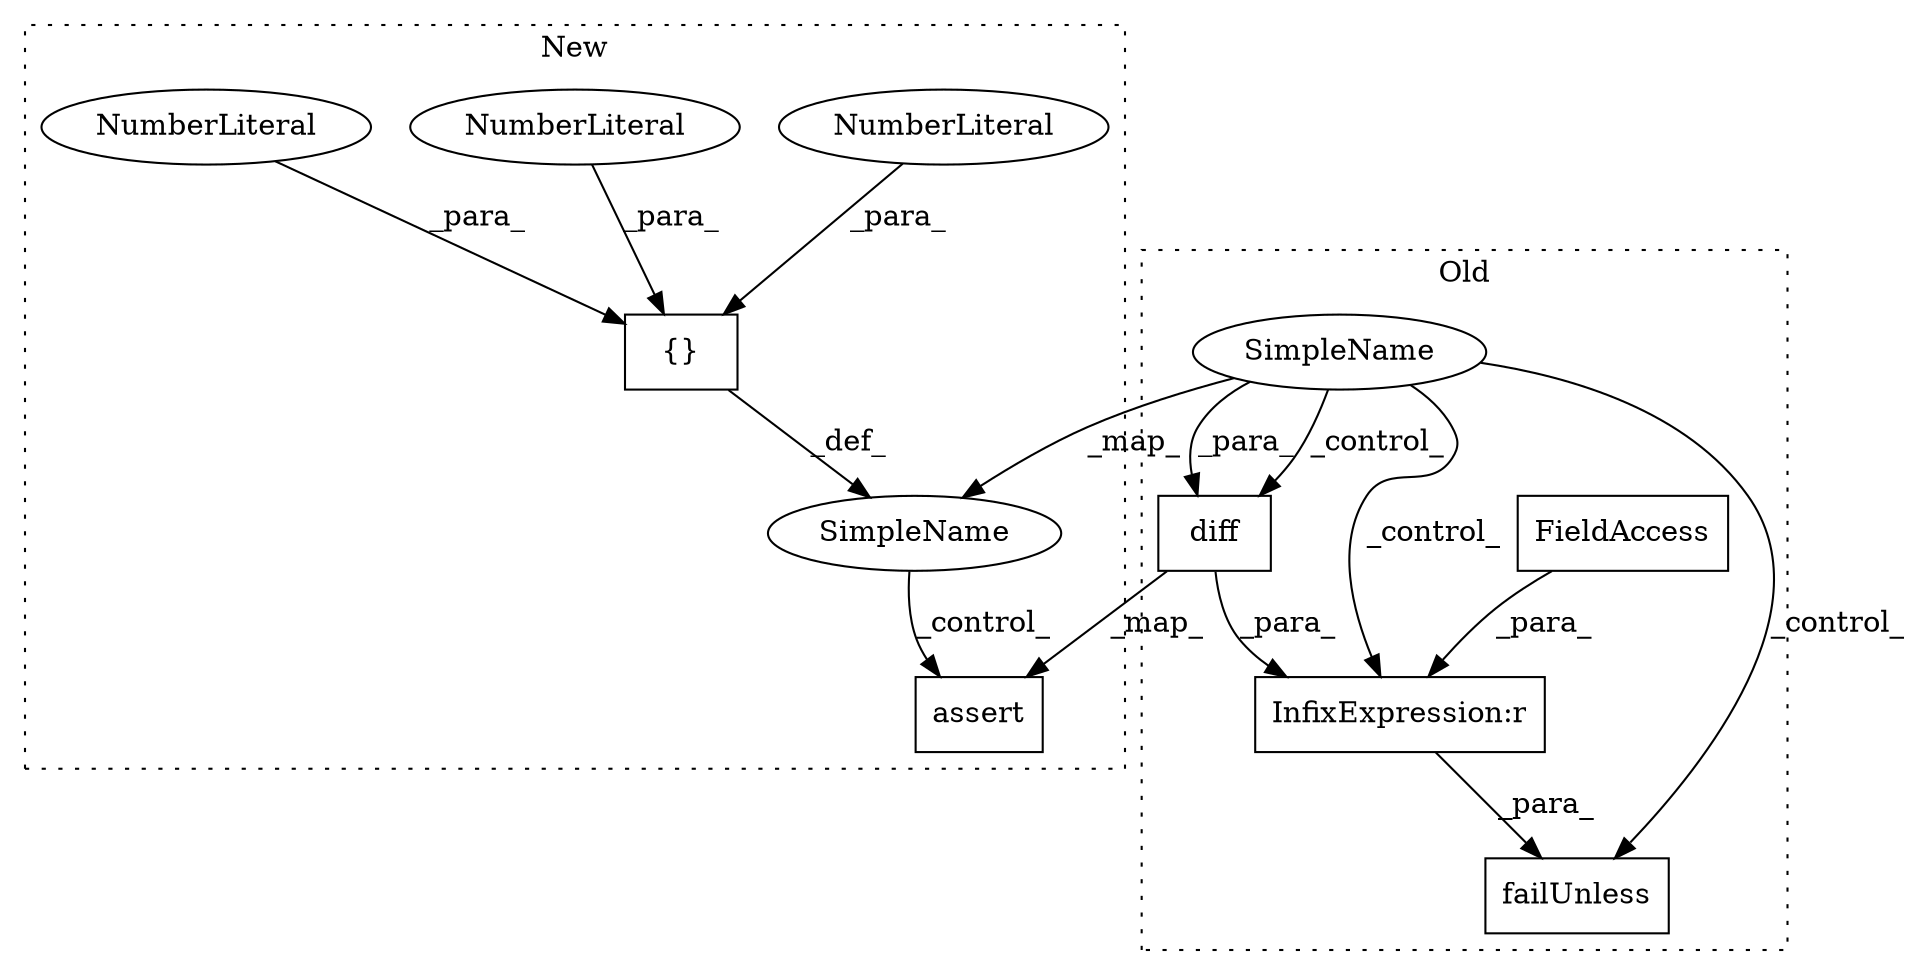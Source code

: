 digraph G {
subgraph cluster0 {
1 [label="diff" a="32" s="52859,52881" l="5,1" shape="box"];
5 [label="InfixExpression:r" a="27" s="52882" l="3" shape="box"];
6 [label="FieldAccess" a="22" s="52885" l="3" shape="box"];
7 [label="SimpleName" a="42" s="52739" l="10" shape="ellipse"];
9 [label="failUnless" a="32" s="52848,52888" l="11,1" shape="box"];
label = "Old";
style="dotted";
}
subgraph cluster1 {
2 [label="assert" a="32" s="52874,52910" l="19,1" shape="box"];
3 [label="{}" a="4" s="52636,52642" l="1,1" shape="box"];
4 [label="NumberLiteral" a="34" s="52637" l="1" shape="ellipse"];
8 [label="SimpleName" a="42" s="52770" l="10" shape="ellipse"];
10 [label="NumberLiteral" a="34" s="52639" l="1" shape="ellipse"];
11 [label="NumberLiteral" a="34" s="52641" l="1" shape="ellipse"];
label = "New";
style="dotted";
}
1 -> 5 [label="_para_"];
1 -> 2 [label="_map_"];
3 -> 8 [label="_def_"];
4 -> 3 [label="_para_"];
5 -> 9 [label="_para_"];
6 -> 5 [label="_para_"];
7 -> 5 [label="_control_"];
7 -> 1 [label="_para_"];
7 -> 8 [label="_map_"];
7 -> 1 [label="_control_"];
7 -> 9 [label="_control_"];
8 -> 2 [label="_control_"];
10 -> 3 [label="_para_"];
11 -> 3 [label="_para_"];
}